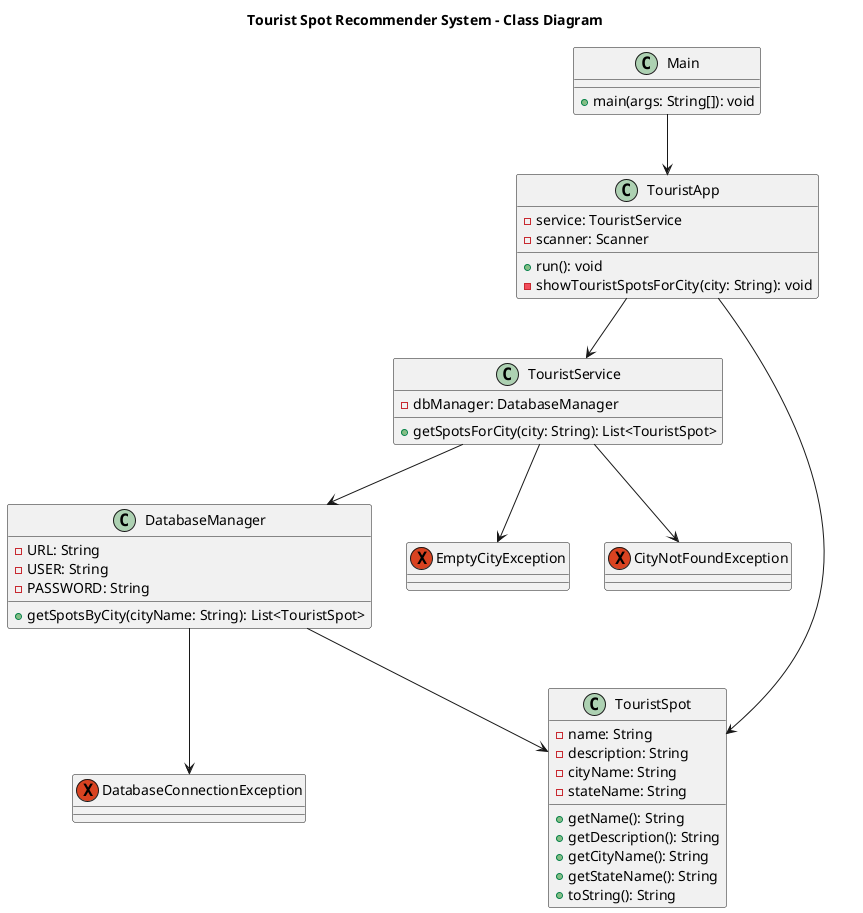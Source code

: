 @startuml
title Tourist Spot Recommender System - Class Diagram

class Main {
    +main(args: String[]): void
}

class TouristApp {
    -service: TouristService
    -scanner: Scanner
    +run(): void
    -showTouristSpotsForCity(city: String): void
}

class TouristService {
    -dbManager: DatabaseManager
    +getSpotsForCity(city: String): List<TouristSpot>
}

class DatabaseManager {
    -URL: String
    -USER: String
    -PASSWORD: String
    +getSpotsByCity(cityName: String): List<TouristSpot>
}

class TouristSpot {
    -name: String
    -description: String
    -cityName: String
    -stateName: String
    +getName(): String
    +getDescription(): String
    +getCityName(): String
    +getStateName(): String
    +toString(): String
}

exception EmptyCityException {
}

exception DatabaseConnectionException {
}

exception CityNotFoundException {
}

Main --> TouristApp
TouristApp --> TouristService
TouristService --> DatabaseManager
DatabaseManager --> TouristSpot
TouristApp --> TouristSpot

TouristService --> EmptyCityException
TouristService --> CityNotFoundException
DatabaseManager --> DatabaseConnectionException


@enduml
